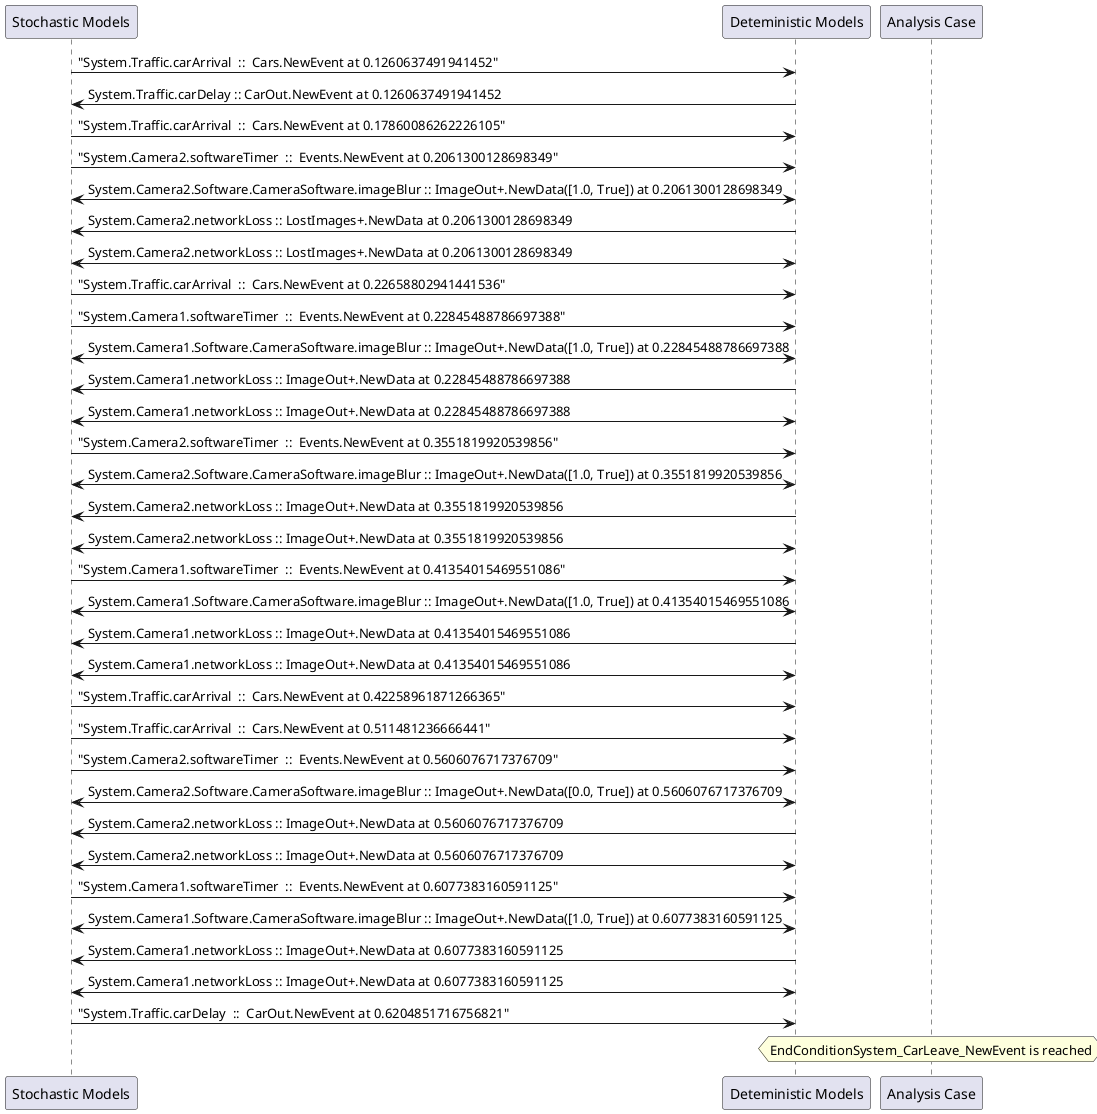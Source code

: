 
	@startuml
	participant "Stochastic Models" as stochmodel
	participant "Deteministic Models" as detmodel
	participant "Analysis Case" as analysis
	{25756_stop} stochmodel -> detmodel : "System.Traffic.carArrival  ::  Cars.NewEvent at 0.1260637491941452"
{25768_start} detmodel -> stochmodel : System.Traffic.carDelay :: CarOut.NewEvent at 0.1260637491941452
{25757_stop} stochmodel -> detmodel : "System.Traffic.carArrival  ::  Cars.NewEvent at 0.17860086262226105"
{25740_stop} stochmodel -> detmodel : "System.Camera2.softwareTimer  ::  Events.NewEvent at 0.2061300128698349"
detmodel <-> stochmodel : System.Camera2.Software.CameraSoftware.imageBlur :: ImageOut+.NewData([1.0, True]) at 0.2061300128698349
detmodel -> stochmodel : System.Camera2.networkLoss :: LostImages+.NewData at 0.2061300128698349
detmodel <-> stochmodel : System.Camera2.networkLoss :: LostImages+.NewData at 0.2061300128698349
{25758_stop} stochmodel -> detmodel : "System.Traffic.carArrival  ::  Cars.NewEvent at 0.22658802941441536"
{25725_stop} stochmodel -> detmodel : "System.Camera1.softwareTimer  ::  Events.NewEvent at 0.22845488786697388"
detmodel <-> stochmodel : System.Camera1.Software.CameraSoftware.imageBlur :: ImageOut+.NewData([1.0, True]) at 0.22845488786697388
detmodel -> stochmodel : System.Camera1.networkLoss :: ImageOut+.NewData at 0.22845488786697388
detmodel <-> stochmodel : System.Camera1.networkLoss :: ImageOut+.NewData at 0.22845488786697388
{25741_stop} stochmodel -> detmodel : "System.Camera2.softwareTimer  ::  Events.NewEvent at 0.3551819920539856"
detmodel <-> stochmodel : System.Camera2.Software.CameraSoftware.imageBlur :: ImageOut+.NewData([1.0, True]) at 0.3551819920539856
detmodel -> stochmodel : System.Camera2.networkLoss :: ImageOut+.NewData at 0.3551819920539856
detmodel <-> stochmodel : System.Camera2.networkLoss :: ImageOut+.NewData at 0.3551819920539856
{25726_stop} stochmodel -> detmodel : "System.Camera1.softwareTimer  ::  Events.NewEvent at 0.41354015469551086"
detmodel <-> stochmodel : System.Camera1.Software.CameraSoftware.imageBlur :: ImageOut+.NewData([1.0, True]) at 0.41354015469551086
detmodel -> stochmodel : System.Camera1.networkLoss :: ImageOut+.NewData at 0.41354015469551086
detmodel <-> stochmodel : System.Camera1.networkLoss :: ImageOut+.NewData at 0.41354015469551086
{25759_stop} stochmodel -> detmodel : "System.Traffic.carArrival  ::  Cars.NewEvent at 0.42258961871266365"
{25760_stop} stochmodel -> detmodel : "System.Traffic.carArrival  ::  Cars.NewEvent at 0.511481236666441"
{25742_stop} stochmodel -> detmodel : "System.Camera2.softwareTimer  ::  Events.NewEvent at 0.5606076717376709"
detmodel <-> stochmodel : System.Camera2.Software.CameraSoftware.imageBlur :: ImageOut+.NewData([0.0, True]) at 0.5606076717376709
detmodel -> stochmodel : System.Camera2.networkLoss :: ImageOut+.NewData at 0.5606076717376709
detmodel <-> stochmodel : System.Camera2.networkLoss :: ImageOut+.NewData at 0.5606076717376709
{25727_stop} stochmodel -> detmodel : "System.Camera1.softwareTimer  ::  Events.NewEvent at 0.6077383160591125"
detmodel <-> stochmodel : System.Camera1.Software.CameraSoftware.imageBlur :: ImageOut+.NewData([1.0, True]) at 0.6077383160591125
detmodel -> stochmodel : System.Camera1.networkLoss :: ImageOut+.NewData at 0.6077383160591125
detmodel <-> stochmodel : System.Camera1.networkLoss :: ImageOut+.NewData at 0.6077383160591125
{25768_stop} stochmodel -> detmodel : "System.Traffic.carDelay  ::  CarOut.NewEvent at 0.6204851716756821"
{25768_start} <-> {25768_stop} : delay
hnote over analysis 
EndConditionSystem_CarLeave_NewEvent is reached
endnote
@enduml